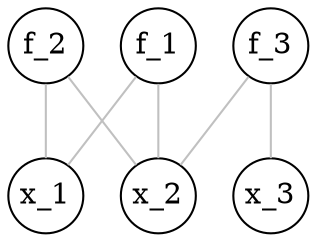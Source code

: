 graph Heatex{
node[shape=circle,fixedsize=1]
edge[color="gray"]
	f_1--x_1 f_1--x_2
	f_2--x_1 f_2--x_2
	f_3--x_2 f_3--x_3
edge[color="black", style="setlinewidth(4)"]
}
